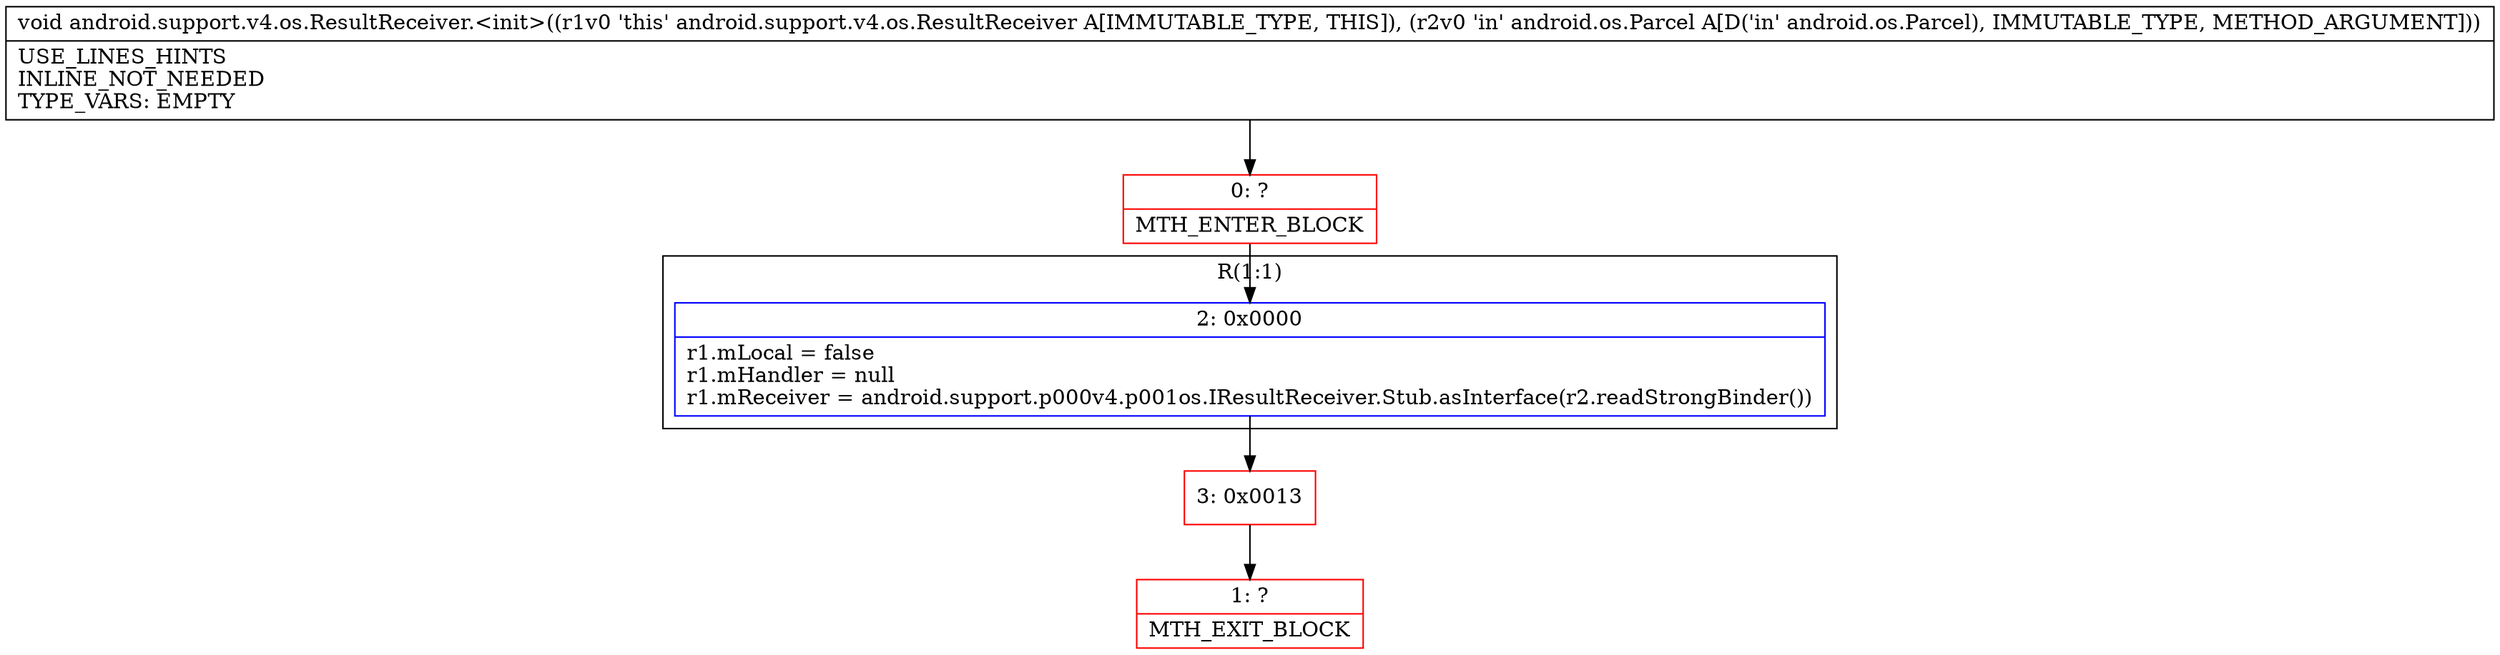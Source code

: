 digraph "CFG forandroid.support.v4.os.ResultReceiver.\<init\>(Landroid\/os\/Parcel;)V" {
subgraph cluster_Region_108929491 {
label = "R(1:1)";
node [shape=record,color=blue];
Node_2 [shape=record,label="{2\:\ 0x0000|r1.mLocal = false\lr1.mHandler = null\lr1.mReceiver = android.support.p000v4.p001os.IResultReceiver.Stub.asInterface(r2.readStrongBinder())\l}"];
}
Node_0 [shape=record,color=red,label="{0\:\ ?|MTH_ENTER_BLOCK\l}"];
Node_3 [shape=record,color=red,label="{3\:\ 0x0013}"];
Node_1 [shape=record,color=red,label="{1\:\ ?|MTH_EXIT_BLOCK\l}"];
MethodNode[shape=record,label="{void android.support.v4.os.ResultReceiver.\<init\>((r1v0 'this' android.support.v4.os.ResultReceiver A[IMMUTABLE_TYPE, THIS]), (r2v0 'in' android.os.Parcel A[D('in' android.os.Parcel), IMMUTABLE_TYPE, METHOD_ARGUMENT]))  | USE_LINES_HINTS\lINLINE_NOT_NEEDED\lTYPE_VARS: EMPTY\l}"];
MethodNode -> Node_0;Node_2 -> Node_3;
Node_0 -> Node_2;
Node_3 -> Node_1;
}


